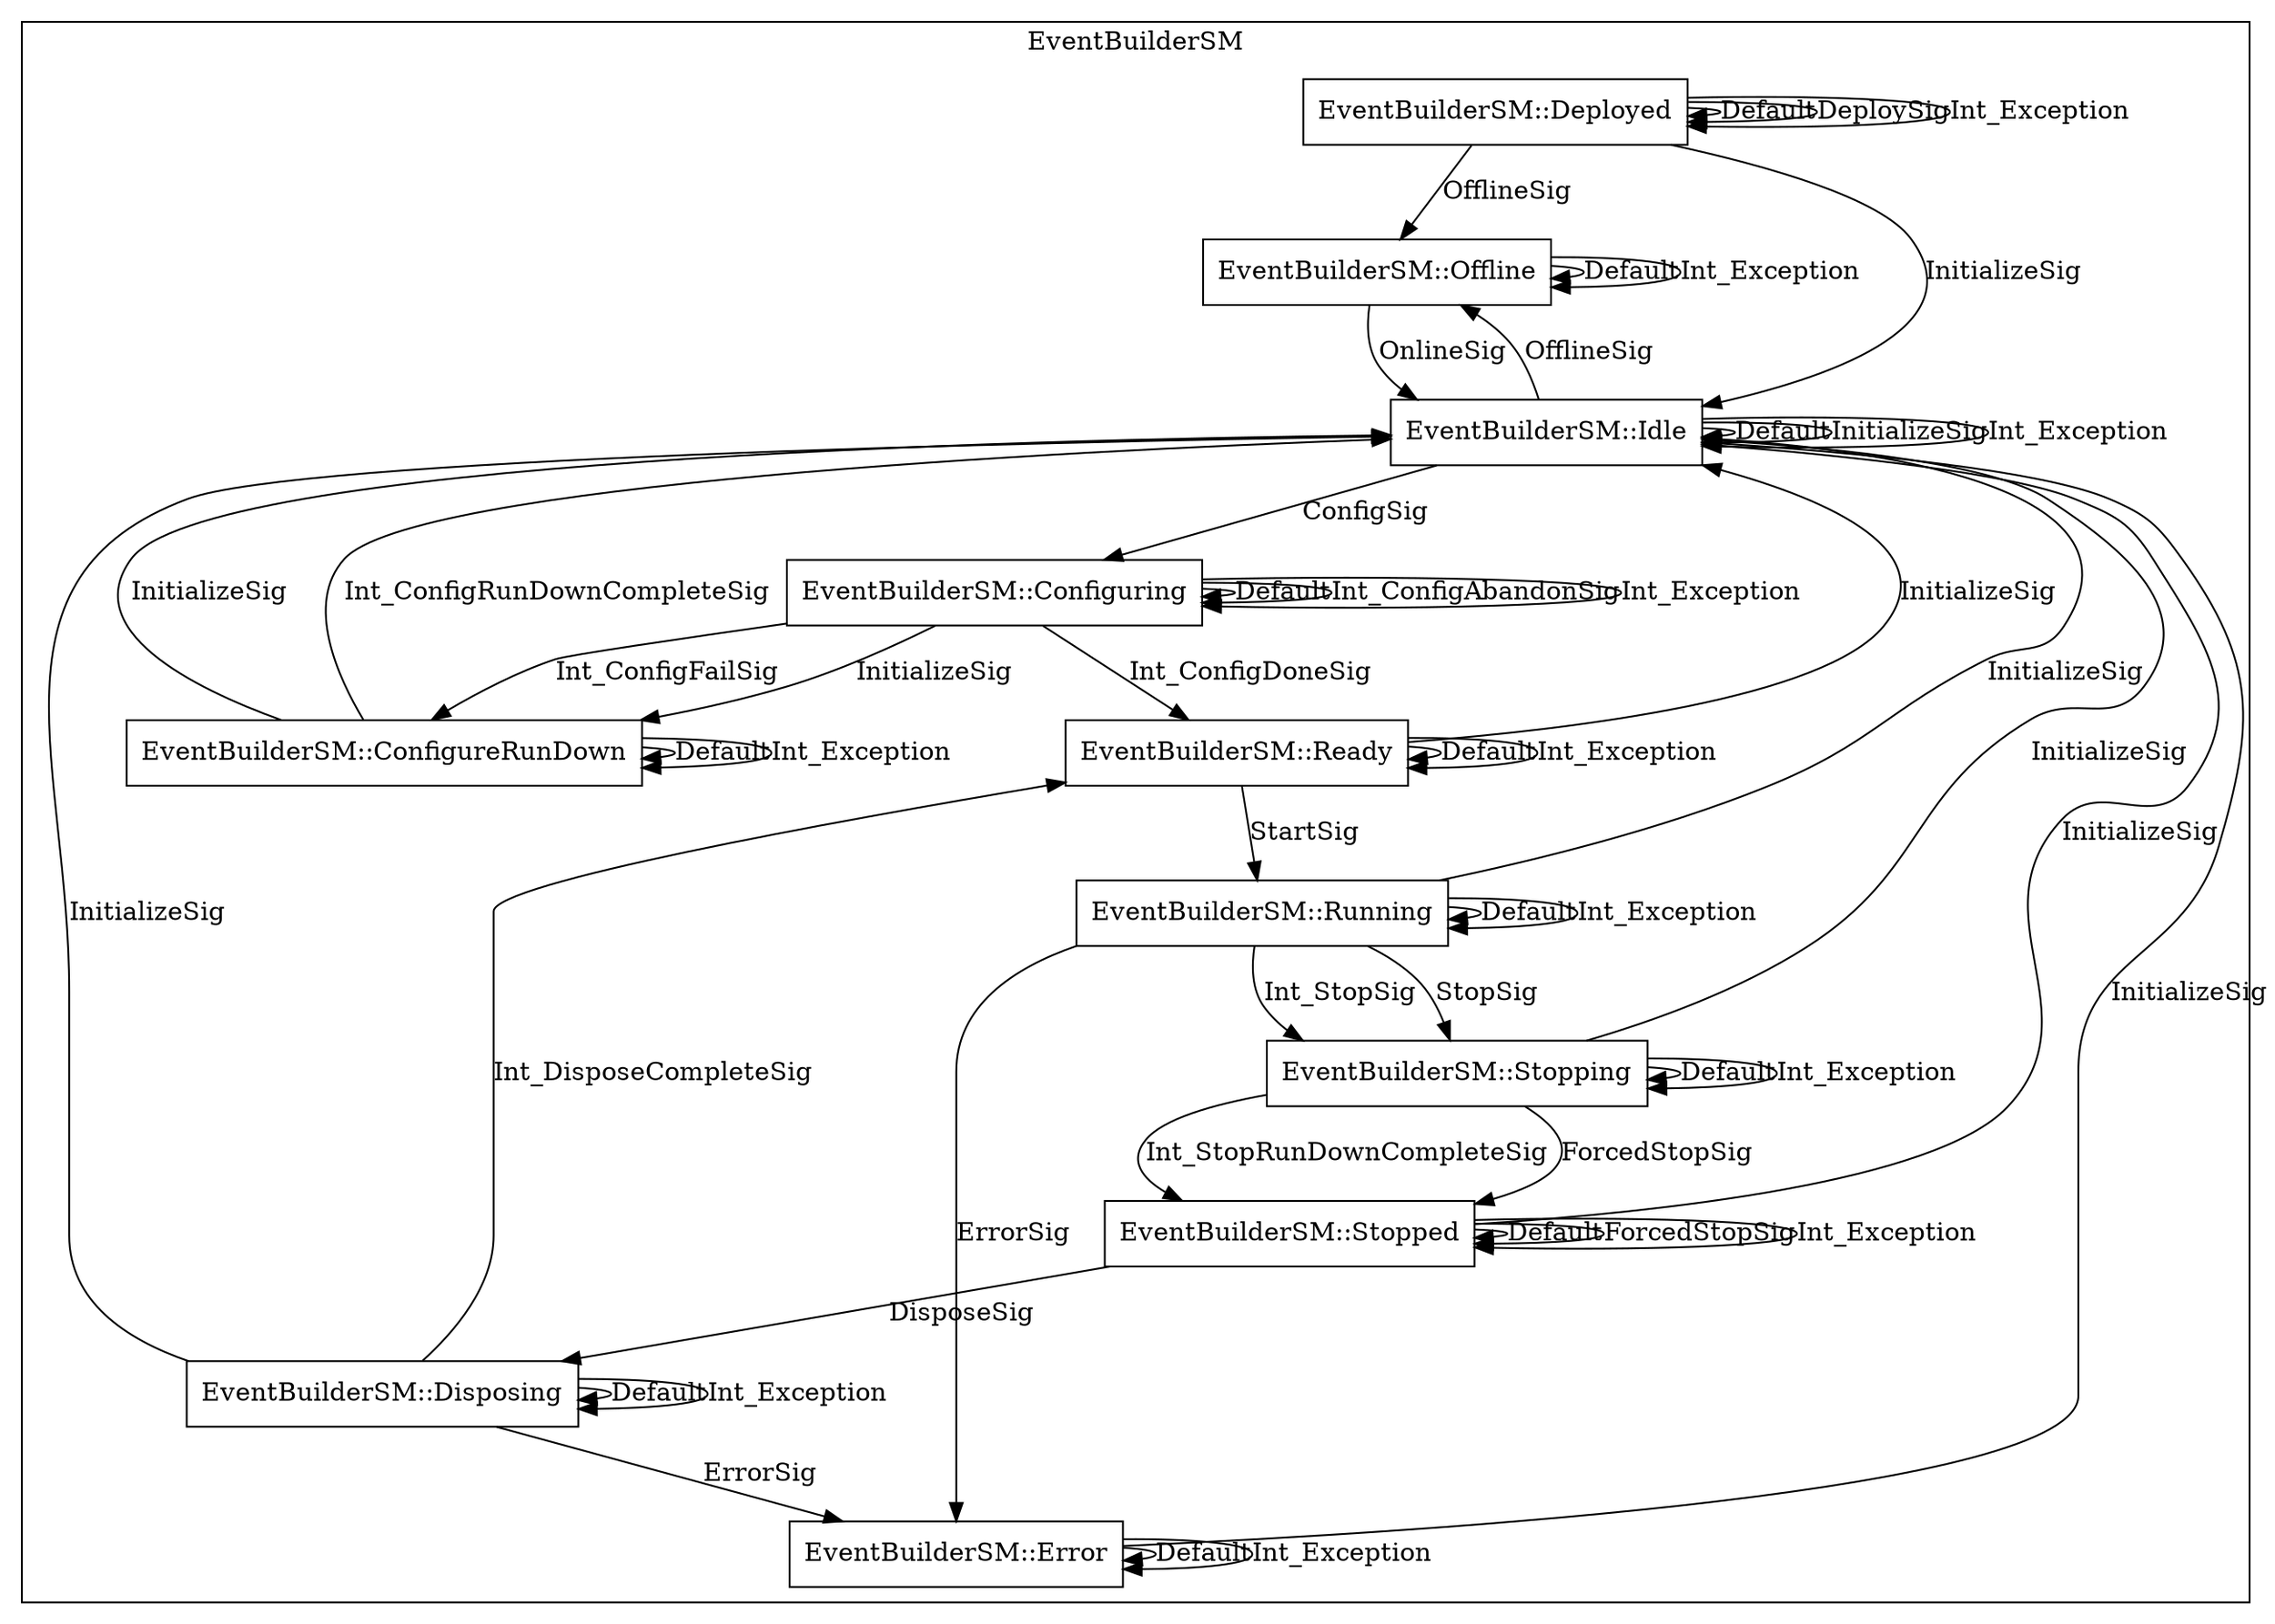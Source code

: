 digraph 
EventBuilder {

    node
        [shape=record];

    subgraph cluster_EventBuilderSM {

        label="EventBuilderSM";

        //-------------------------------------------------------
        // States (Nodes)
        //

        "EventBuilderSM::Deployed"
            [label="\N"];

        "EventBuilderSM::Offline"
            [label="\N"];

        "EventBuilderSM::Idle"
            [label="\N"];

        "EventBuilderSM::Configuring"
            [label="\N"];

        "EventBuilderSM::ConfigureRunDown"
            [label="\N"];

        "EventBuilderSM::Ready"
            [label="\N"];

        "EventBuilderSM::Running"
            [label="\N"];

        "EventBuilderSM::Error"
            [label="\N"];

        "EventBuilderSM::Stopping"
            [label="\N"];

        "EventBuilderSM::Stopped"
            [label="\N"];

        "EventBuilderSM::Disposing"
            [label="\N"];

        //-------------------------------------------------------
        // Transitions (Edges)
        //

        "EventBuilderSM::Deployed" -> "EventBuilderSM::Deployed"
            [label="Default"];

        "EventBuilderSM::Deployed" -> "EventBuilderSM::Deployed"
            [label="DeploySig"];

        "EventBuilderSM::Deployed" -> "EventBuilderSM::Idle"
            [label="InitializeSig"];

        "EventBuilderSM::Deployed" -> "EventBuilderSM::Deployed"
            [label="Int_Exception"];

        "EventBuilderSM::Deployed" -> "EventBuilderSM::Offline"
            [label="OfflineSig"];

        "EventBuilderSM::Offline" -> "EventBuilderSM::Offline"
            [label="Default"];

        "EventBuilderSM::Offline" -> "EventBuilderSM::Offline"
            [label="Int_Exception"];

        "EventBuilderSM::Offline" -> "EventBuilderSM::Idle"
            [label="OnlineSig"];

        "EventBuilderSM::Idle" -> "EventBuilderSM::Configuring"
            [label="ConfigSig"];

        "EventBuilderSM::Idle" -> "EventBuilderSM::Idle"
            [label="Default"];

        "EventBuilderSM::Idle" -> "EventBuilderSM::Idle"
            [label="InitializeSig"];

        "EventBuilderSM::Idle" -> "EventBuilderSM::Idle"
            [label="Int_Exception"];

        "EventBuilderSM::Idle" -> "EventBuilderSM::Offline"
            [label="OfflineSig"];

        "EventBuilderSM::Configuring" -> "EventBuilderSM::Configuring"
            [label="Default"];

        "EventBuilderSM::Configuring" -> "EventBuilderSM::ConfigureRunDown"
            [label="InitializeSig"];

        "EventBuilderSM::Configuring" -> "EventBuilderSM::Configuring"
            [label="Int_ConfigAbandonSig"];

        "EventBuilderSM::Configuring" -> "EventBuilderSM::Ready"
            [label="Int_ConfigDoneSig"];

        "EventBuilderSM::Configuring" -> "EventBuilderSM::ConfigureRunDown"
            [label="Int_ConfigFailSig"];

        "EventBuilderSM::Configuring" -> "EventBuilderSM::Configuring"
            [label="Int_Exception"];

        "EventBuilderSM::ConfigureRunDown" -> "EventBuilderSM::ConfigureRunDown"
            [label="Default"];

        "EventBuilderSM::ConfigureRunDown" -> "EventBuilderSM::Idle"
            [label="InitializeSig"];

        "EventBuilderSM::ConfigureRunDown" -> "EventBuilderSM::Idle"
            [label="Int_ConfigRunDownCompleteSig"];

        "EventBuilderSM::ConfigureRunDown" -> "EventBuilderSM::ConfigureRunDown"
            [label="Int_Exception"];

        "EventBuilderSM::Ready" -> "EventBuilderSM::Ready"
            [label="Default"];

        "EventBuilderSM::Ready" -> "EventBuilderSM::Idle"
            [label="InitializeSig"];

        "EventBuilderSM::Ready" -> "EventBuilderSM::Ready"
            [label="Int_Exception"];

        "EventBuilderSM::Ready" -> "EventBuilderSM::Running"
            [label="StartSig"];

        "EventBuilderSM::Running" -> "EventBuilderSM::Running"
            [label="Default"];

        "EventBuilderSM::Running" -> "EventBuilderSM::Error"
            [label="ErrorSig"];

        "EventBuilderSM::Running" -> "EventBuilderSM::Idle"
            [label="InitializeSig"];

        "EventBuilderSM::Running" -> "EventBuilderSM::Running"
            [label="Int_Exception"];

        "EventBuilderSM::Running" -> "EventBuilderSM::Stopping"
            [label="Int_StopSig"];

        "EventBuilderSM::Running" -> "EventBuilderSM::Stopping"
            [label="StopSig"];

        "EventBuilderSM::Error" -> "EventBuilderSM::Error"
            [label="Default"];

        "EventBuilderSM::Error" -> "EventBuilderSM::Idle"
            [label="InitializeSig"];

        "EventBuilderSM::Error" -> "EventBuilderSM::Error"
            [label="Int_Exception"];

        "EventBuilderSM::Stopping" -> "EventBuilderSM::Stopping"
            [label="Default"];

        "EventBuilderSM::Stopping" -> "EventBuilderSM::Stopped"
            [label="ForcedStopSig"];

        "EventBuilderSM::Stopping" -> "EventBuilderSM::Idle"
            [label="InitializeSig"];

        "EventBuilderSM::Stopping" -> "EventBuilderSM::Stopping"
            [label="Int_Exception"];

        "EventBuilderSM::Stopping" -> "EventBuilderSM::Stopped"
            [label="Int_StopRunDownCompleteSig"];

        "EventBuilderSM::Stopped" -> "EventBuilderSM::Stopped"
            [label="Default"];

        "EventBuilderSM::Stopped" -> "EventBuilderSM::Disposing"
            [label="DisposeSig"];

        "EventBuilderSM::Stopped" -> "EventBuilderSM::Stopped"
            [label="ForcedStopSig"];

        "EventBuilderSM::Stopped" -> "EventBuilderSM::Idle"
            [label="InitializeSig"];

        "EventBuilderSM::Stopped" -> "EventBuilderSM::Stopped"
            [label="Int_Exception"];

        "EventBuilderSM::Disposing" -> "EventBuilderSM::Disposing"
            [label="Default"];

        "EventBuilderSM::Disposing" -> "EventBuilderSM::Error"
            [label="ErrorSig"];

        "EventBuilderSM::Disposing" -> "EventBuilderSM::Idle"
            [label="InitializeSig"];

        "EventBuilderSM::Disposing" -> "EventBuilderSM::Ready"
            [label="Int_DisposeCompleteSig"];

        "EventBuilderSM::Disposing" -> "EventBuilderSM::Disposing"
            [label="Int_Exception"];
    }

}
